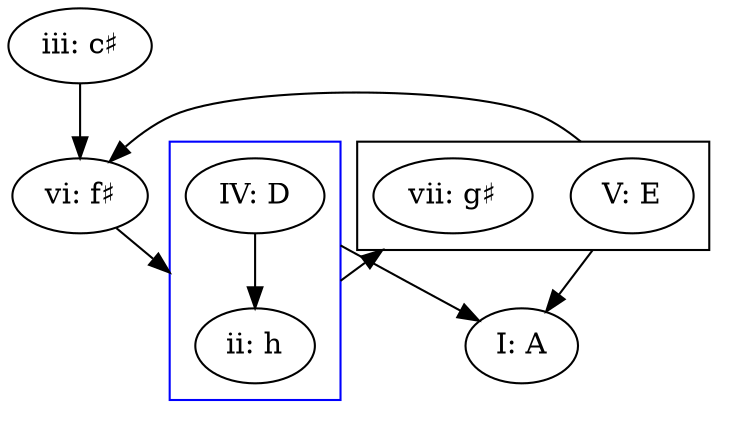 

digraph G {

  compound=true;
  forcelabels=true;

  iii[label="iii: c♯"];
  vi[label="vi: f♯"];
  V[label="V: E"];
  I[label="I: A"];
  IV[label="IV: D"];
  vii[label="vii: g♯"];
  ii[label="ii: h"];



   subgraph cluster1 {
      IV  -> ii;
      color=blue
   }
   subgraph cluster2 {
      vii;
      V;
   }
   V -> vi [ltail=cluster2];
   ii-> vii [ltail=cluster1, lhead=cluster2];
   V   -> I [ltail=cluster2];
   IV  -> I [ltail=cluster1];
   iii -> vi;
   vi  -> ii [lhead=cluster1];
}
